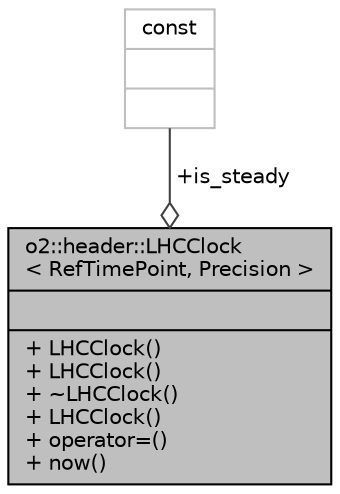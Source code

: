 digraph "o2::header::LHCClock&lt; RefTimePoint, Precision &gt;"
{
 // INTERACTIVE_SVG=YES
  bgcolor="transparent";
  edge [fontname="Helvetica",fontsize="10",labelfontname="Helvetica",labelfontsize="10"];
  node [fontname="Helvetica",fontsize="10",shape=record];
  Node1 [label="{o2::header::LHCClock\l\< RefTimePoint, Precision \>\n||+ LHCClock()\l+ LHCClock()\l+ ~LHCClock()\l+ LHCClock()\l+ operator=()\l+ now()\l}",height=0.2,width=0.4,color="black", fillcolor="grey75", style="filled", fontcolor="black"];
  Node2 -> Node1 [color="grey25",fontsize="10",style="solid",label=" +is_steady" ,arrowhead="odiamond",fontname="Helvetica"];
  Node2 [label="{const\n||}",height=0.2,width=0.4,color="grey75"];
}
